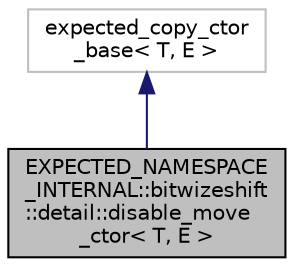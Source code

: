 digraph "EXPECTED_NAMESPACE_INTERNAL::bitwizeshift::detail::disable_move_ctor&lt; T, E &gt;"
{
  edge [fontname="Helvetica",fontsize="10",labelfontname="Helvetica",labelfontsize="10"];
  node [fontname="Helvetica",fontsize="10",shape=record];
  Node0 [label="EXPECTED_NAMESPACE\l_INTERNAL::bitwizeshift\l::detail::disable_move\l_ctor\< T, E \>",height=0.2,width=0.4,color="black", fillcolor="grey75", style="filled", fontcolor="black"];
  Node1 -> Node0 [dir="back",color="midnightblue",fontsize="10",style="solid",fontname="Helvetica"];
  Node1 [label="expected_copy_ctor\l_base\< T, E \>",height=0.2,width=0.4,color="grey75", fillcolor="white", style="filled"];
}
